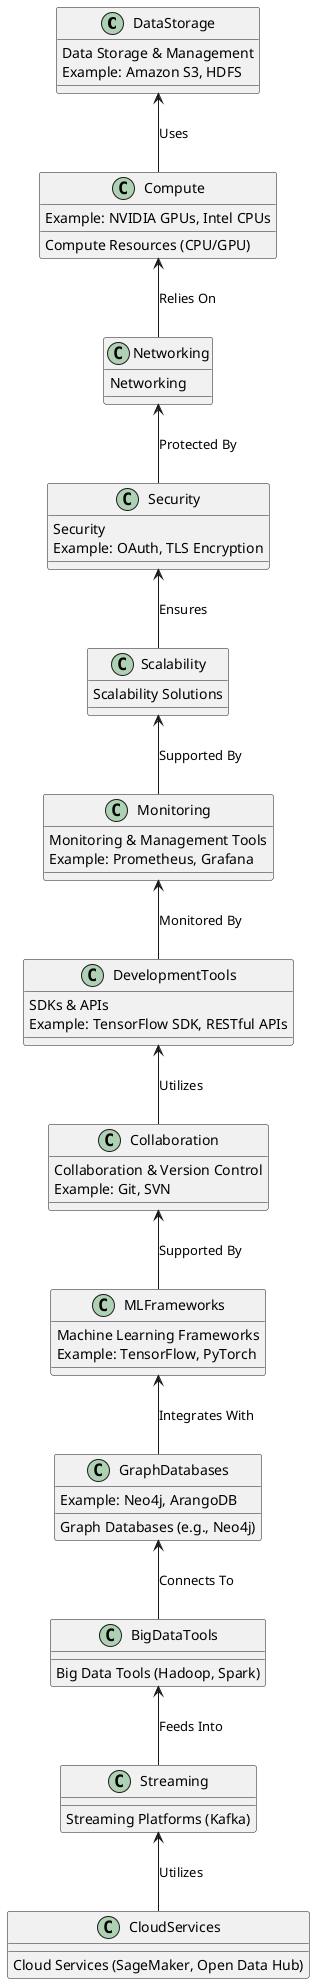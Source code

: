 @startuml
class DataStorage {
    Data Storage & Management
    Example: Amazon S3, HDFS
}
class Compute {
    Compute Resources (CPU/GPU)
    Example: NVIDIA GPUs, Intel CPUs
}
class Networking {
    Networking
}
class Security {
    Security
    Example: OAuth, TLS Encryption
}
class Scalability {
    Scalability Solutions
}
class Monitoring {
    Monitoring & Management Tools
    Example: Prometheus, Grafana
}
class DevelopmentTools {
    SDKs & APIs
    Example: TensorFlow SDK, RESTful APIs
}
class Collaboration {
    Collaboration & Version Control
    Example: Git, SVN
}
class MLFrameworks {
    Machine Learning Frameworks
    Example: TensorFlow, PyTorch
}
class GraphDatabases {
    Graph Databases (e.g., Neo4j)
    Example: Neo4j, ArangoDB
}
class BigDataTools {
    Big Data Tools (Hadoop, Spark)
}
class Streaming {
    Streaming Platforms (Kafka)
}
class CloudServices {
    Cloud Services (SageMaker, Open Data Hub)
}

DataStorage -[hidden]-> Compute
Compute -[hidden]-> Networking
Networking -[hidden]-> Security
Security -[hidden]-> Scalability
Scalability -[hidden]-> Monitoring
Monitoring -[hidden]-> DevelopmentTools
DevelopmentTools -[hidden]-> Collaboration
Collaboration -[hidden]-> MLFrameworks
MLFrameworks -[hidden]-> GraphDatabases
GraphDatabases -[hidden]-> BigDataTools
BigDataTools -[hidden]-> Streaming
Streaming -[hidden]-> CloudServices

DataStorage <-- Compute : Uses
Compute <-- Networking : Relies On
Networking <-- Security : Protected By
Security <-- Scalability : Ensures
Scalability <-- Monitoring : Supported By
Monitoring <-- DevelopmentTools : Monitored By
DevelopmentTools <-- Collaboration : Utilizes
Collaboration <-- MLFrameworks : Supported By
MLFrameworks <-- GraphDatabases : Integrates With
GraphDatabases <-- BigDataTools : Connects To
BigDataTools <-- Streaming : Feeds Into
Streaming <-- CloudServices : Utilizes
@enduml
